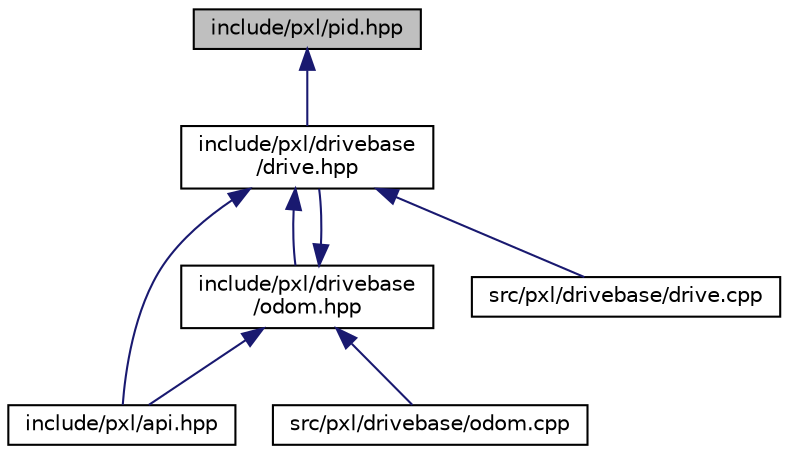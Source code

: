 digraph "include/pxl/pid.hpp"
{
 // LATEX_PDF_SIZE
  edge [fontname="Helvetica",fontsize="10",labelfontname="Helvetica",labelfontsize="10"];
  node [fontname="Helvetica",fontsize="10",shape=record];
  Node1 [label="include/pxl/pid.hpp",height=0.2,width=0.4,color="black", fillcolor="grey75", style="filled", fontcolor="black",tooltip=" "];
  Node1 -> Node2 [dir="back",color="midnightblue",fontsize="10",style="solid"];
  Node2 [label="include/pxl/drivebase\l/drive.hpp",height=0.2,width=0.4,color="black", fillcolor="white", style="filled",URL="$drive_8hpp.html",tooltip=" "];
  Node2 -> Node3 [dir="back",color="midnightblue",fontsize="10",style="solid"];
  Node3 [label="include/pxl/api.hpp",height=0.2,width=0.4,color="black", fillcolor="white", style="filled",URL="$pxl_2api_8hpp.html",tooltip=" "];
  Node2 -> Node4 [dir="back",color="midnightblue",fontsize="10",style="solid"];
  Node4 [label="include/pxl/drivebase\l/odom.hpp",height=0.2,width=0.4,color="black", fillcolor="white", style="filled",URL="$odom_8hpp.html",tooltip=" "];
  Node4 -> Node3 [dir="back",color="midnightblue",fontsize="10",style="solid"];
  Node4 -> Node2 [dir="back",color="midnightblue",fontsize="10",style="solid"];
  Node4 -> Node5 [dir="back",color="midnightblue",fontsize="10",style="solid"];
  Node5 [label="src/pxl/drivebase/odom.cpp",height=0.2,width=0.4,color="black", fillcolor="white", style="filled",URL="$odom_8cpp.html",tooltip=" "];
  Node2 -> Node6 [dir="back",color="midnightblue",fontsize="10",style="solid"];
  Node6 [label="src/pxl/drivebase/drive.cpp",height=0.2,width=0.4,color="black", fillcolor="white", style="filled",URL="$drive_8cpp.html",tooltip=" "];
}
